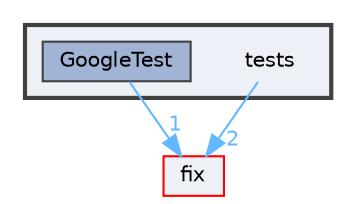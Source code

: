digraph "tests"
{
 // LATEX_PDF_SIZE
  bgcolor="transparent";
  edge [fontname=Helvetica,fontsize=10,labelfontname=Helvetica,labelfontsize=10];
  node [fontname=Helvetica,fontsize=10,shape=box,height=0.2,width=0.4];
  compound=true
  subgraph clusterdir_59425e443f801f1f2fd8bbe4959a3ccf {
    graph [ bgcolor="#edf0f7", pencolor="grey25", label="", fontname=Helvetica,fontsize=10 style="filled,bold", URL="dir_59425e443f801f1f2fd8bbe4959a3ccf.html",tooltip=""]
    dir_59425e443f801f1f2fd8bbe4959a3ccf [shape=plaintext, label="tests"];
  dir_7c98fd4157616f704a3ca7e382f9caed [label="GoogleTest", fillcolor="#a2b4d6", color="grey25", style="filled", URL="dir_7c98fd4157616f704a3ca7e382f9caed.html",tooltip=""];
  }
  dir_b4d3f8626c96dc550d2abab171042708 [label="fix", fillcolor="#edf0f7", color="red", style="filled", URL="dir_b4d3f8626c96dc550d2abab171042708.html",tooltip=""];
  dir_59425e443f801f1f2fd8bbe4959a3ccf->dir_b4d3f8626c96dc550d2abab171042708 [headlabel="2", labeldistance=1.5 headhref="dir_000008_000001.html" href="dir_000008_000001.html" color="steelblue1" fontcolor="steelblue1"];
  dir_7c98fd4157616f704a3ca7e382f9caed->dir_b4d3f8626c96dc550d2abab171042708 [headlabel="1", labeldistance=1.5 headhref="dir_000002_000001.html" href="dir_000002_000001.html" color="steelblue1" fontcolor="steelblue1"];
}
